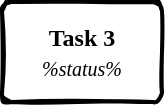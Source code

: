 <mxfile version="21.2.9" type="github">
  <diagram id="wFE0QG_FPsp0jaGvCLVb" name="Page-1">
    <mxGraphModel dx="412" dy="780" grid="1" gridSize="10" guides="1" tooltips="1" connect="1" arrows="1" fold="1" page="1" pageScale="1" pageWidth="850" pageHeight="1100" math="0" shadow="0">
      <root>
        <mxCell id="0" />
        <mxCell id="1" parent="0" />
        <object label="Task 3&lt;br&gt;&lt;span style=&quot;font-weight: normal&quot;&gt;&lt;i&gt;&lt;font style=&quot;font-size: 10px&quot;&gt;%status%&lt;/font&gt;&lt;/i&gt;&lt;/span&gt;" placeholders="1" id="lZpiqsjUjbD0tcQSVwL9-1">
          <mxCell style="whiteSpace=wrap;html=1;strokeWidth=2;fillColor=swimlane;fontStyle=1;spacingTop=0;rounded=1;arcSize=9;points=[];sketch=1;fontFamily=Permanent Marker;hachureGap=8;fillWeight=1;" vertex="1" parent="1">
            <mxGeometry x="80" y="140" width="80" height="50" as="geometry" />
          </mxCell>
        </object>
      </root>
    </mxGraphModel>
  </diagram>
</mxfile>
